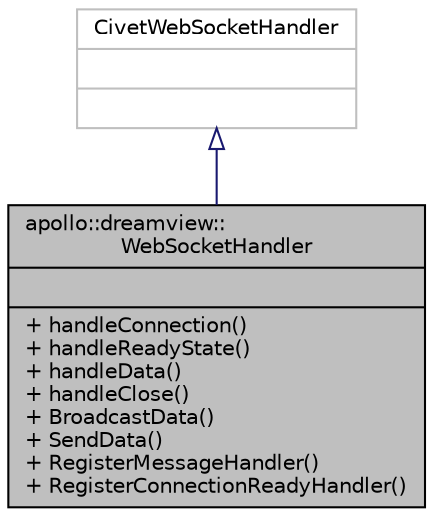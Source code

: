 digraph "apollo::dreamview::WebSocketHandler"
{
  edge [fontname="Helvetica",fontsize="10",labelfontname="Helvetica",labelfontsize="10"];
  node [fontname="Helvetica",fontsize="10",shape=record];
  Node1 [label="{apollo::dreamview::\lWebSocketHandler\n||+ handleConnection()\l+ handleReadyState()\l+ handleData()\l+ handleClose()\l+ BroadcastData()\l+ SendData()\l+ RegisterMessageHandler()\l+ RegisterConnectionReadyHandler()\l}",height=0.2,width=0.4,color="black", fillcolor="grey75", style="filled" fontcolor="black"];
  Node2 -> Node1 [dir="back",color="midnightblue",fontsize="10",style="solid",arrowtail="onormal",fontname="Helvetica"];
  Node2 [label="{CivetWebSocketHandler\n||}",height=0.2,width=0.4,color="grey75", fillcolor="white", style="filled"];
}
